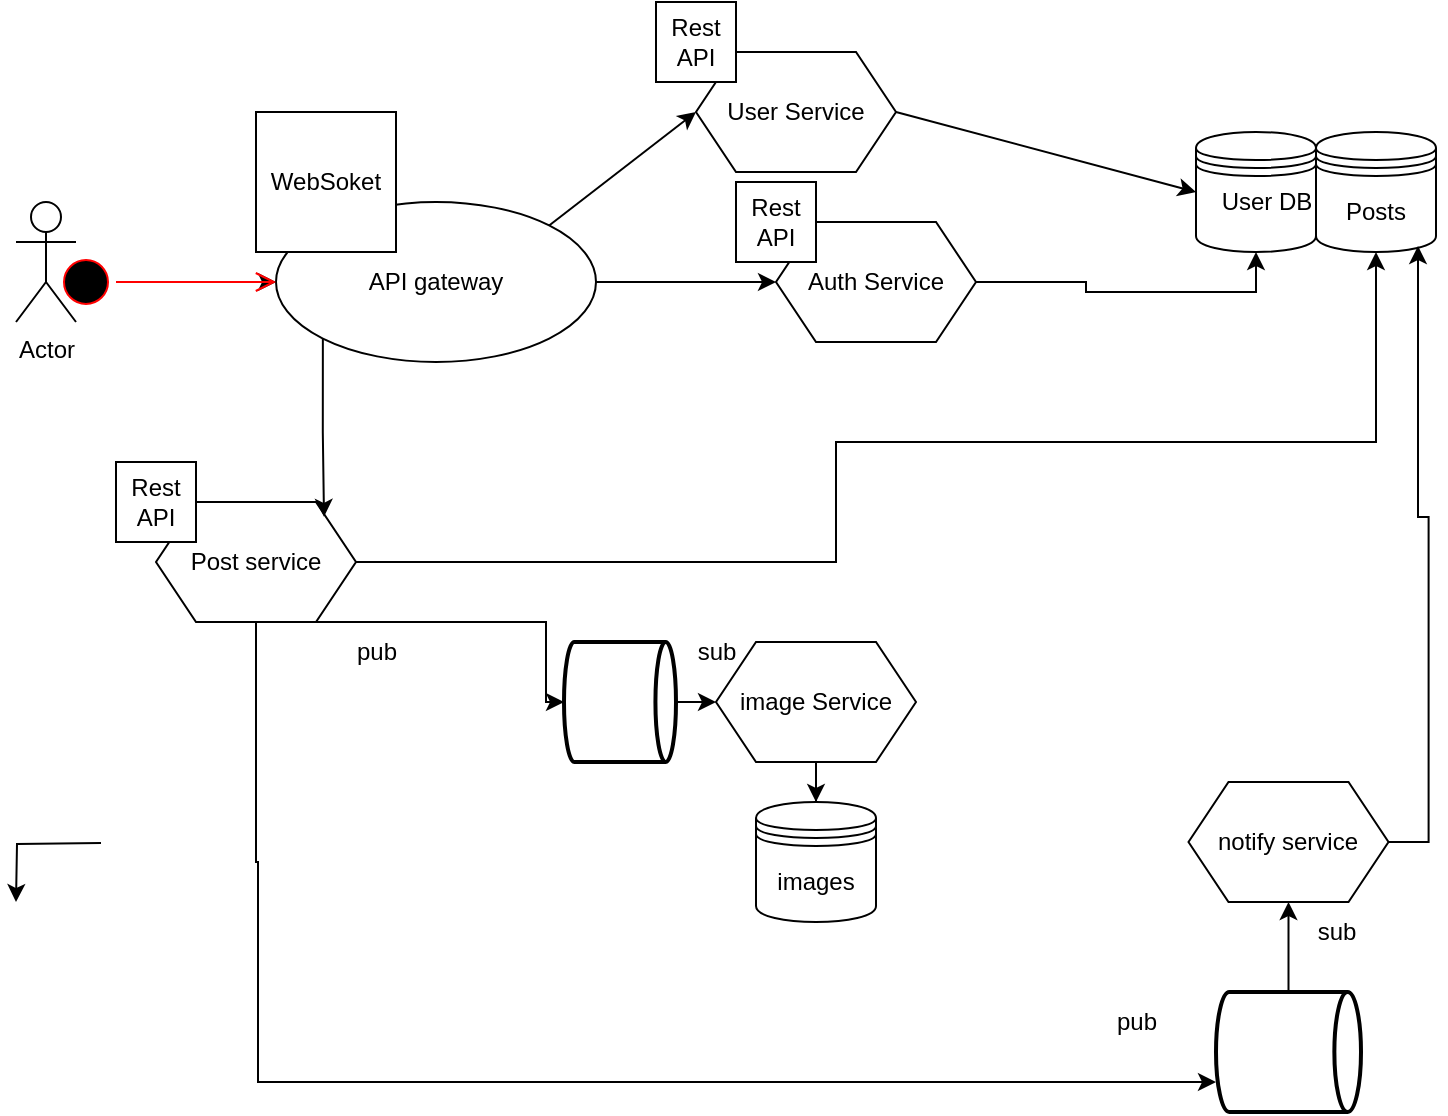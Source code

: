 <mxfile version="26.0.16">
  <diagram name="Страница — 1" id="scS0GT-rFz-xxLQWBTLH">
    <mxGraphModel dx="1042" dy="578" grid="1" gridSize="10" guides="1" tooltips="1" connect="1" arrows="1" fold="1" page="1" pageScale="1" pageWidth="827" pageHeight="1169" math="0" shadow="0">
      <root>
        <mxCell id="0" />
        <mxCell id="1" parent="0" />
        <mxCell id="h2E8nRczxpqR-HWiFHpD-1" value="Actor" style="shape=umlActor;verticalLabelPosition=bottom;verticalAlign=top;html=1;outlineConnect=0;" vertex="1" parent="1">
          <mxGeometry x="40" y="160" width="30" height="60" as="geometry" />
        </mxCell>
        <mxCell id="h2E8nRczxpqR-HWiFHpD-25" style="edgeStyle=orthogonalEdgeStyle;rounded=0;orthogonalLoop=1;jettySize=auto;html=1;entryX=0;entryY=0.5;entryDx=0;entryDy=0;" edge="1" parent="1" source="h2E8nRczxpqR-HWiFHpD-3" target="h2E8nRczxpqR-HWiFHpD-23">
          <mxGeometry relative="1" as="geometry">
            <mxPoint x="360" y="200" as="targetPoint" />
          </mxGeometry>
        </mxCell>
        <mxCell id="h2E8nRczxpqR-HWiFHpD-3" value="API gateway" style="rounded=0;whiteSpace=wrap;html=1;shape=ellipse;perimeter=ellipsePerimeter;aspect=fixed;" vertex="1" parent="1">
          <mxGeometry x="170" y="160" width="160" height="80" as="geometry" />
        </mxCell>
        <mxCell id="h2E8nRczxpqR-HWiFHpD-4" value="" style="shape=datastore;whiteSpace=wrap;html=1;" vertex="1" parent="1">
          <mxGeometry x="630" y="125" width="60" height="60" as="geometry" />
        </mxCell>
        <mxCell id="h2E8nRczxpqR-HWiFHpD-5" value="images" style="shape=datastore;whiteSpace=wrap;html=1;" vertex="1" parent="1">
          <mxGeometry x="410" y="460" width="60" height="60" as="geometry" />
        </mxCell>
        <mxCell id="h2E8nRczxpqR-HWiFHpD-8" value="" style="edgeStyle=orthogonalEdgeStyle;rounded=0;orthogonalLoop=1;jettySize=auto;html=1;" edge="1" parent="1" source="h2E8nRczxpqR-HWiFHpD-6" target="h2E8nRczxpqR-HWiFHpD-3">
          <mxGeometry relative="1" as="geometry" />
        </mxCell>
        <mxCell id="h2E8nRczxpqR-HWiFHpD-6" value="" style="ellipse;html=1;shape=startState;fillColor=#000000;strokeColor=#ff0000;" vertex="1" parent="1">
          <mxGeometry x="60" y="185" width="30" height="30" as="geometry" />
        </mxCell>
        <mxCell id="h2E8nRczxpqR-HWiFHpD-7" value="" style="edgeStyle=orthogonalEdgeStyle;html=1;verticalAlign=bottom;endArrow=open;endSize=8;strokeColor=#ff0000;rounded=0;entryX=0;entryY=0.5;entryDx=0;entryDy=0;" edge="1" source="h2E8nRczxpqR-HWiFHpD-6" parent="1" target="h2E8nRczxpqR-HWiFHpD-3">
          <mxGeometry relative="1" as="geometry">
            <mxPoint x="125" y="280" as="targetPoint" />
          </mxGeometry>
        </mxCell>
        <mxCell id="h2E8nRczxpqR-HWiFHpD-9" value="WebSoket" style="whiteSpace=wrap;html=1;aspect=fixed;" vertex="1" parent="1">
          <mxGeometry x="160" y="115" width="70" height="70" as="geometry" />
        </mxCell>
        <mxCell id="h2E8nRczxpqR-HWiFHpD-10" value="" style="endArrow=classic;html=1;rounded=0;exitX=1;exitY=0;exitDx=0;exitDy=0;entryX=0;entryY=0.5;entryDx=0;entryDy=0;" edge="1" parent="1" source="h2E8nRczxpqR-HWiFHpD-3" target="h2E8nRczxpqR-HWiFHpD-11">
          <mxGeometry width="50" height="50" relative="1" as="geometry">
            <mxPoint x="390" y="330" as="sourcePoint" />
            <mxPoint x="380" y="110" as="targetPoint" />
            <Array as="points" />
          </mxGeometry>
        </mxCell>
        <mxCell id="h2E8nRczxpqR-HWiFHpD-11" value="User Service" style="rounded=0;whiteSpace=wrap;html=1;shape=hexagon;perimeter=hexagonPerimeter2;fixedSize=1;" vertex="1" parent="1">
          <mxGeometry x="380" y="85" width="100" height="60" as="geometry" />
        </mxCell>
        <mxCell id="h2E8nRczxpqR-HWiFHpD-12" value="Rest API" style="whiteSpace=wrap;html=1;aspect=fixed;" vertex="1" parent="1">
          <mxGeometry x="360" y="60" width="40" height="40" as="geometry" />
        </mxCell>
        <mxCell id="h2E8nRczxpqR-HWiFHpD-13" value="" style="endArrow=classic;html=1;rounded=0;exitX=1;exitY=0.5;exitDx=0;exitDy=0;entryX=0;entryY=0.5;entryDx=0;entryDy=0;" edge="1" parent="1" source="h2E8nRczxpqR-HWiFHpD-11" target="h2E8nRczxpqR-HWiFHpD-4">
          <mxGeometry width="50" height="50" relative="1" as="geometry">
            <mxPoint x="500" y="100" as="sourcePoint" />
            <mxPoint x="600" y="103.846" as="targetPoint" />
            <Array as="points" />
          </mxGeometry>
        </mxCell>
        <mxCell id="h2E8nRczxpqR-HWiFHpD-16" value="User DB" style="text;html=1;align=center;verticalAlign=middle;resizable=0;points=[];autosize=1;strokeColor=none;fillColor=none;" vertex="1" parent="1">
          <mxGeometry x="630" y="145" width="70" height="30" as="geometry" />
        </mxCell>
        <mxCell id="h2E8nRczxpqR-HWiFHpD-37" value="" style="edgeStyle=orthogonalEdgeStyle;rounded=0;orthogonalLoop=1;jettySize=auto;html=1;" edge="1" parent="1" source="h2E8nRczxpqR-HWiFHpD-17" target="h2E8nRczxpqR-HWiFHpD-34">
          <mxGeometry relative="1" as="geometry">
            <Array as="points">
              <mxPoint x="305" y="370" />
            </Array>
          </mxGeometry>
        </mxCell>
        <mxCell id="h2E8nRczxpqR-HWiFHpD-39" value="" style="edgeStyle=orthogonalEdgeStyle;rounded=0;orthogonalLoop=1;jettySize=auto;html=1;" edge="1" parent="1" source="h2E8nRczxpqR-HWiFHpD-17" target="h2E8nRczxpqR-HWiFHpD-38">
          <mxGeometry relative="1" as="geometry">
            <Array as="points">
              <mxPoint x="450" y="280" />
              <mxPoint x="720" y="280" />
            </Array>
          </mxGeometry>
        </mxCell>
        <mxCell id="h2E8nRczxpqR-HWiFHpD-64" style="edgeStyle=orthogonalEdgeStyle;rounded=0;orthogonalLoop=1;jettySize=auto;html=1;entryX=0;entryY=0.75;entryDx=0;entryDy=0;entryPerimeter=0;" edge="1" parent="1" source="h2E8nRczxpqR-HWiFHpD-17" target="h2E8nRczxpqR-HWiFHpD-48">
          <mxGeometry relative="1" as="geometry">
            <mxPoint x="160" y="610" as="targetPoint" />
            <Array as="points">
              <mxPoint x="160" y="490" />
              <mxPoint x="161" y="490" />
              <mxPoint x="161" y="600" />
            </Array>
          </mxGeometry>
        </mxCell>
        <mxCell id="h2E8nRczxpqR-HWiFHpD-17" value="Post service" style="rounded=0;whiteSpace=wrap;html=1;shape=hexagon;perimeter=hexagonPerimeter2;fixedSize=1;" vertex="1" parent="1">
          <mxGeometry x="110" y="310" width="100" height="60" as="geometry" />
        </mxCell>
        <mxCell id="h2E8nRczxpqR-HWiFHpD-18" value="Rest API" style="whiteSpace=wrap;html=1;aspect=fixed;" vertex="1" parent="1">
          <mxGeometry x="90" y="290" width="40" height="40" as="geometry" />
        </mxCell>
        <mxCell id="h2E8nRczxpqR-HWiFHpD-47" style="edgeStyle=orthogonalEdgeStyle;rounded=0;orthogonalLoop=1;jettySize=auto;html=1;entryX=0.5;entryY=1;entryDx=0;entryDy=0;" edge="1" parent="1" source="h2E8nRczxpqR-HWiFHpD-23" target="h2E8nRczxpqR-HWiFHpD-4">
          <mxGeometry relative="1" as="geometry" />
        </mxCell>
        <mxCell id="h2E8nRczxpqR-HWiFHpD-23" value="Auth Service" style="rounded=0;whiteSpace=wrap;html=1;shape=hexagon;perimeter=hexagonPerimeter2;fixedSize=1;" vertex="1" parent="1">
          <mxGeometry x="420" y="170" width="100" height="60" as="geometry" />
        </mxCell>
        <mxCell id="h2E8nRczxpqR-HWiFHpD-24" value="Rest API" style="whiteSpace=wrap;html=1;aspect=fixed;" vertex="1" parent="1">
          <mxGeometry x="400" y="150" width="40" height="40" as="geometry" />
        </mxCell>
        <mxCell id="h2E8nRczxpqR-HWiFHpD-35" value="" style="edgeStyle=orthogonalEdgeStyle;rounded=0;orthogonalLoop=1;jettySize=auto;html=1;" edge="1" parent="1" source="h2E8nRczxpqR-HWiFHpD-31" target="h2E8nRczxpqR-HWiFHpD-5">
          <mxGeometry relative="1" as="geometry" />
        </mxCell>
        <mxCell id="h2E8nRczxpqR-HWiFHpD-31" value="image Service" style="rounded=0;whiteSpace=wrap;html=1;shape=hexagon;perimeter=hexagonPerimeter2;fixedSize=1;" vertex="1" parent="1">
          <mxGeometry x="390" y="380" width="100" height="60" as="geometry" />
        </mxCell>
        <mxCell id="h2E8nRczxpqR-HWiFHpD-65" style="edgeStyle=orthogonalEdgeStyle;rounded=0;orthogonalLoop=1;jettySize=auto;html=1;exitX=1;exitY=0.5;exitDx=0;exitDy=0;exitPerimeter=0;entryX=0;entryY=0.5;entryDx=0;entryDy=0;" edge="1" parent="1" source="h2E8nRczxpqR-HWiFHpD-34" target="h2E8nRczxpqR-HWiFHpD-31">
          <mxGeometry relative="1" as="geometry" />
        </mxCell>
        <mxCell id="h2E8nRczxpqR-HWiFHpD-34" value="" style="strokeWidth=2;html=1;shape=mxgraph.flowchart.direct_data;whiteSpace=wrap;" vertex="1" parent="1">
          <mxGeometry x="314" y="380" width="56" height="60" as="geometry" />
        </mxCell>
        <mxCell id="h2E8nRczxpqR-HWiFHpD-38" value="Posts" style="shape=datastore;whiteSpace=wrap;html=1;" vertex="1" parent="1">
          <mxGeometry x="690" y="125" width="60" height="60" as="geometry" />
        </mxCell>
        <mxCell id="h2E8nRczxpqR-HWiFHpD-40" value="pub" style="text;html=1;align=center;verticalAlign=middle;resizable=0;points=[];autosize=1;strokeColor=none;fillColor=none;" vertex="1" parent="1">
          <mxGeometry x="200" y="370" width="40" height="30" as="geometry" />
        </mxCell>
        <mxCell id="h2E8nRczxpqR-HWiFHpD-46" value="sub" style="text;html=1;align=center;verticalAlign=middle;resizable=0;points=[];autosize=1;strokeColor=none;fillColor=none;" vertex="1" parent="1">
          <mxGeometry x="370" y="370" width="40" height="30" as="geometry" />
        </mxCell>
        <mxCell id="h2E8nRczxpqR-HWiFHpD-53" style="edgeStyle=orthogonalEdgeStyle;rounded=0;orthogonalLoop=1;jettySize=auto;html=1;exitX=1;exitY=0.5;exitDx=0;exitDy=0;exitPerimeter=0;" edge="1" parent="1">
          <mxGeometry relative="1" as="geometry">
            <mxPoint x="82.5" y="480.5" as="sourcePoint" />
            <mxPoint x="40" y="510" as="targetPoint" />
          </mxGeometry>
        </mxCell>
        <mxCell id="h2E8nRczxpqR-HWiFHpD-57" style="edgeStyle=orthogonalEdgeStyle;rounded=0;orthogonalLoop=1;jettySize=auto;html=1;entryX=0.5;entryY=1;entryDx=0;entryDy=0;" edge="1" parent="1" source="h2E8nRczxpqR-HWiFHpD-48" target="h2E8nRczxpqR-HWiFHpD-51">
          <mxGeometry relative="1" as="geometry" />
        </mxCell>
        <mxCell id="h2E8nRczxpqR-HWiFHpD-48" value="" style="strokeWidth=2;html=1;shape=mxgraph.flowchart.direct_data;whiteSpace=wrap;rotation=0;" vertex="1" parent="1">
          <mxGeometry x="640" y="555" width="72.5" height="60" as="geometry" />
        </mxCell>
        <mxCell id="h2E8nRczxpqR-HWiFHpD-51" value="notify service" style="rounded=0;whiteSpace=wrap;html=1;shape=hexagon;perimeter=hexagonPerimeter2;fixedSize=1;" vertex="1" parent="1">
          <mxGeometry x="626.25" y="450" width="100" height="60" as="geometry" />
        </mxCell>
        <mxCell id="h2E8nRczxpqR-HWiFHpD-58" style="edgeStyle=orthogonalEdgeStyle;rounded=0;orthogonalLoop=1;jettySize=auto;html=1;entryX=0.85;entryY=0.95;entryDx=0;entryDy=0;entryPerimeter=0;exitX=1;exitY=0.5;exitDx=0;exitDy=0;" edge="1" parent="1" source="h2E8nRczxpqR-HWiFHpD-51" target="h2E8nRczxpqR-HWiFHpD-38">
          <mxGeometry relative="1" as="geometry" />
        </mxCell>
        <mxCell id="h2E8nRczxpqR-HWiFHpD-59" value="pub" style="text;html=1;align=center;verticalAlign=middle;resizable=0;points=[];autosize=1;strokeColor=none;fillColor=none;" vertex="1" parent="1">
          <mxGeometry x="580" y="555" width="40" height="30" as="geometry" />
        </mxCell>
        <mxCell id="h2E8nRczxpqR-HWiFHpD-60" value="sub" style="text;html=1;align=center;verticalAlign=middle;resizable=0;points=[];autosize=1;strokeColor=none;fillColor=none;" vertex="1" parent="1">
          <mxGeometry x="680" y="510" width="40" height="30" as="geometry" />
        </mxCell>
        <mxCell id="h2E8nRczxpqR-HWiFHpD-61" style="edgeStyle=orthogonalEdgeStyle;rounded=0;orthogonalLoop=1;jettySize=auto;html=1;exitX=0;exitY=1;exitDx=0;exitDy=0;entryX=0.84;entryY=0.123;entryDx=0;entryDy=0;entryPerimeter=0;" edge="1" parent="1" source="h2E8nRczxpqR-HWiFHpD-3" target="h2E8nRczxpqR-HWiFHpD-17">
          <mxGeometry relative="1" as="geometry" />
        </mxCell>
      </root>
    </mxGraphModel>
  </diagram>
</mxfile>
